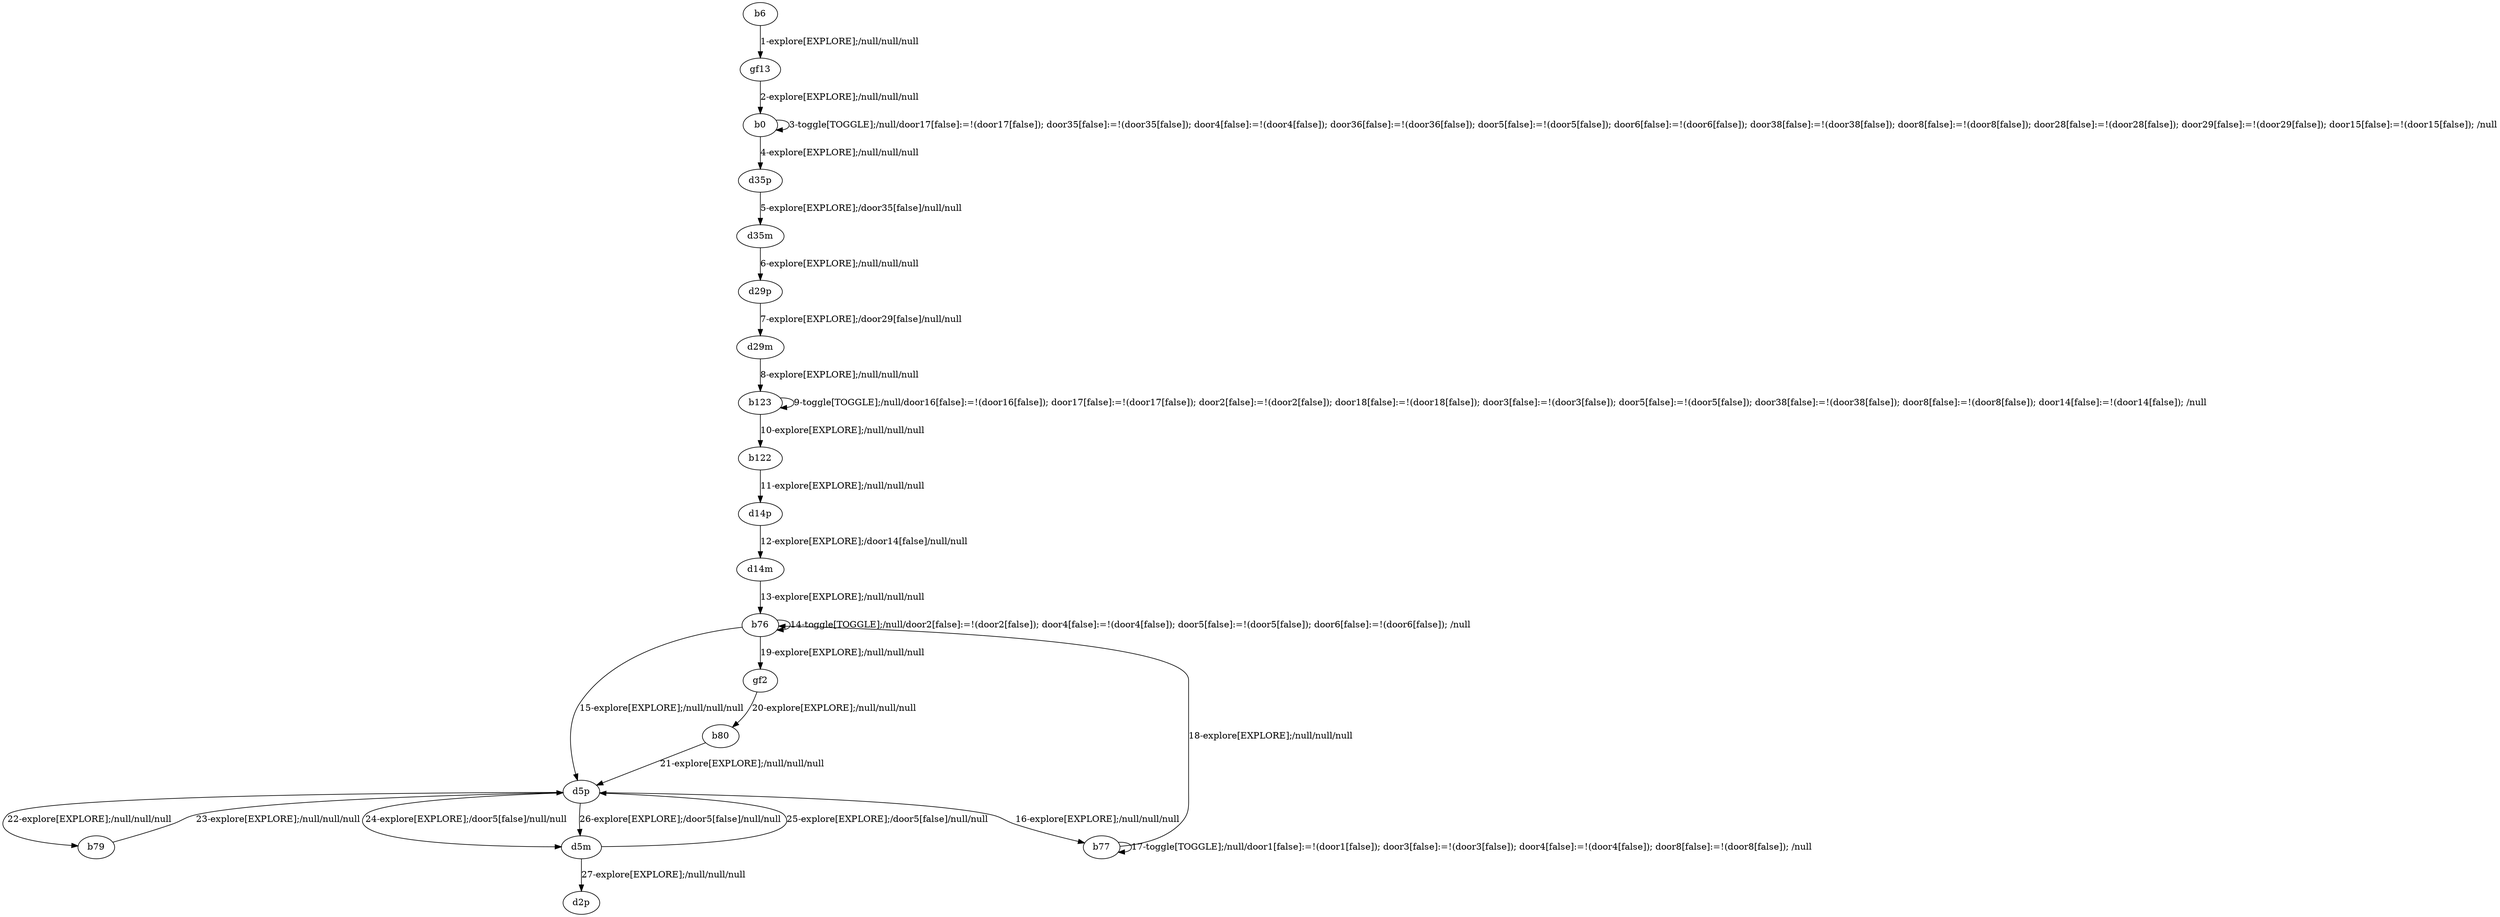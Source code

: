 # Total number of goals covered by this test: 3
# d5p --> b79
# d5m --> d5p
# b79 --> d5p

digraph g {
"b6" -> "gf13" [label = "1-explore[EXPLORE];/null/null/null"];
"gf13" -> "b0" [label = "2-explore[EXPLORE];/null/null/null"];
"b0" -> "b0" [label = "3-toggle[TOGGLE];/null/door17[false]:=!(door17[false]); door35[false]:=!(door35[false]); door4[false]:=!(door4[false]); door36[false]:=!(door36[false]); door5[false]:=!(door5[false]); door6[false]:=!(door6[false]); door38[false]:=!(door38[false]); door8[false]:=!(door8[false]); door28[false]:=!(door28[false]); door29[false]:=!(door29[false]); door15[false]:=!(door15[false]); /null"];
"b0" -> "d35p" [label = "4-explore[EXPLORE];/null/null/null"];
"d35p" -> "d35m" [label = "5-explore[EXPLORE];/door35[false]/null/null"];
"d35m" -> "d29p" [label = "6-explore[EXPLORE];/null/null/null"];
"d29p" -> "d29m" [label = "7-explore[EXPLORE];/door29[false]/null/null"];
"d29m" -> "b123" [label = "8-explore[EXPLORE];/null/null/null"];
"b123" -> "b123" [label = "9-toggle[TOGGLE];/null/door16[false]:=!(door16[false]); door17[false]:=!(door17[false]); door2[false]:=!(door2[false]); door18[false]:=!(door18[false]); door3[false]:=!(door3[false]); door5[false]:=!(door5[false]); door38[false]:=!(door38[false]); door8[false]:=!(door8[false]); door14[false]:=!(door14[false]); /null"];
"b123" -> "b122" [label = "10-explore[EXPLORE];/null/null/null"];
"b122" -> "d14p" [label = "11-explore[EXPLORE];/null/null/null"];
"d14p" -> "d14m" [label = "12-explore[EXPLORE];/door14[false]/null/null"];
"d14m" -> "b76" [label = "13-explore[EXPLORE];/null/null/null"];
"b76" -> "b76" [label = "14-toggle[TOGGLE];/null/door2[false]:=!(door2[false]); door4[false]:=!(door4[false]); door5[false]:=!(door5[false]); door6[false]:=!(door6[false]); /null"];
"b76" -> "d5p" [label = "15-explore[EXPLORE];/null/null/null"];
"d5p" -> "b77" [label = "16-explore[EXPLORE];/null/null/null"];
"b77" -> "b77" [label = "17-toggle[TOGGLE];/null/door1[false]:=!(door1[false]); door3[false]:=!(door3[false]); door4[false]:=!(door4[false]); door8[false]:=!(door8[false]); /null"];
"b77" -> "b76" [label = "18-explore[EXPLORE];/null/null/null"];
"b76" -> "gf2" [label = "19-explore[EXPLORE];/null/null/null"];
"gf2" -> "b80" [label = "20-explore[EXPLORE];/null/null/null"];
"b80" -> "d5p" [label = "21-explore[EXPLORE];/null/null/null"];
"d5p" -> "b79" [label = "22-explore[EXPLORE];/null/null/null"];
"b79" -> "d5p" [label = "23-explore[EXPLORE];/null/null/null"];
"d5p" -> "d5m" [label = "24-explore[EXPLORE];/door5[false]/null/null"];
"d5m" -> "d5p" [label = "25-explore[EXPLORE];/door5[false]/null/null"];
"d5p" -> "d5m" [label = "26-explore[EXPLORE];/door5[false]/null/null"];
"d5m" -> "d2p" [label = "27-explore[EXPLORE];/null/null/null"];
}